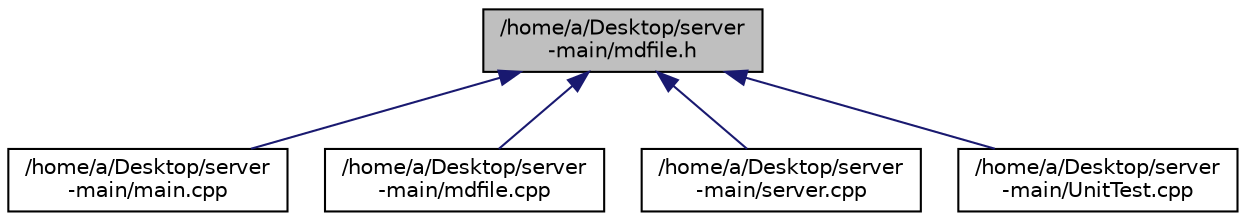 digraph "/home/a/Desktop/server-main/mdfile.h"
{
 // LATEX_PDF_SIZE
  edge [fontname="Helvetica",fontsize="10",labelfontname="Helvetica",labelfontsize="10"];
  node [fontname="Helvetica",fontsize="10",shape=record];
  Node1 [label="/home/a/Desktop/server\l-main/mdfile.h",height=0.2,width=0.4,color="black", fillcolor="grey75", style="filled", fontcolor="black",tooltip="Заголовочный файл для модульного тестирования"];
  Node1 -> Node2 [dir="back",color="midnightblue",fontsize="10",style="solid"];
  Node2 [label="/home/a/Desktop/server\l-main/main.cpp",height=0.2,width=0.4,color="black", fillcolor="white", style="filled",URL="$main_8cpp.html",tooltip="Главный файл сервера реализованный в виде функциональном стиле"];
  Node1 -> Node3 [dir="back",color="midnightblue",fontsize="10",style="solid"];
  Node3 [label="/home/a/Desktop/server\l-main/mdfile.cpp",height=0.2,width=0.4,color="black", fillcolor="white", style="filled",URL="$mdfile_8cpp.html",tooltip="Тестирование md5 алгоритма и существование файлов"];
  Node1 -> Node4 [dir="back",color="midnightblue",fontsize="10",style="solid"];
  Node4 [label="/home/a/Desktop/server\l-main/server.cpp",height=0.2,width=0.4,color="black", fillcolor="white", style="filled",URL="$server_8cpp.html",tooltip="Главный файл сервера реализованный на классах"];
  Node1 -> Node5 [dir="back",color="midnightblue",fontsize="10",style="solid"];
  Node5 [label="/home/a/Desktop/server\l-main/UnitTest.cpp",height=0.2,width=0.4,color="black", fillcolor="white", style="filled",URL="$_unit_test_8cpp.html",tooltip=" "];
}
